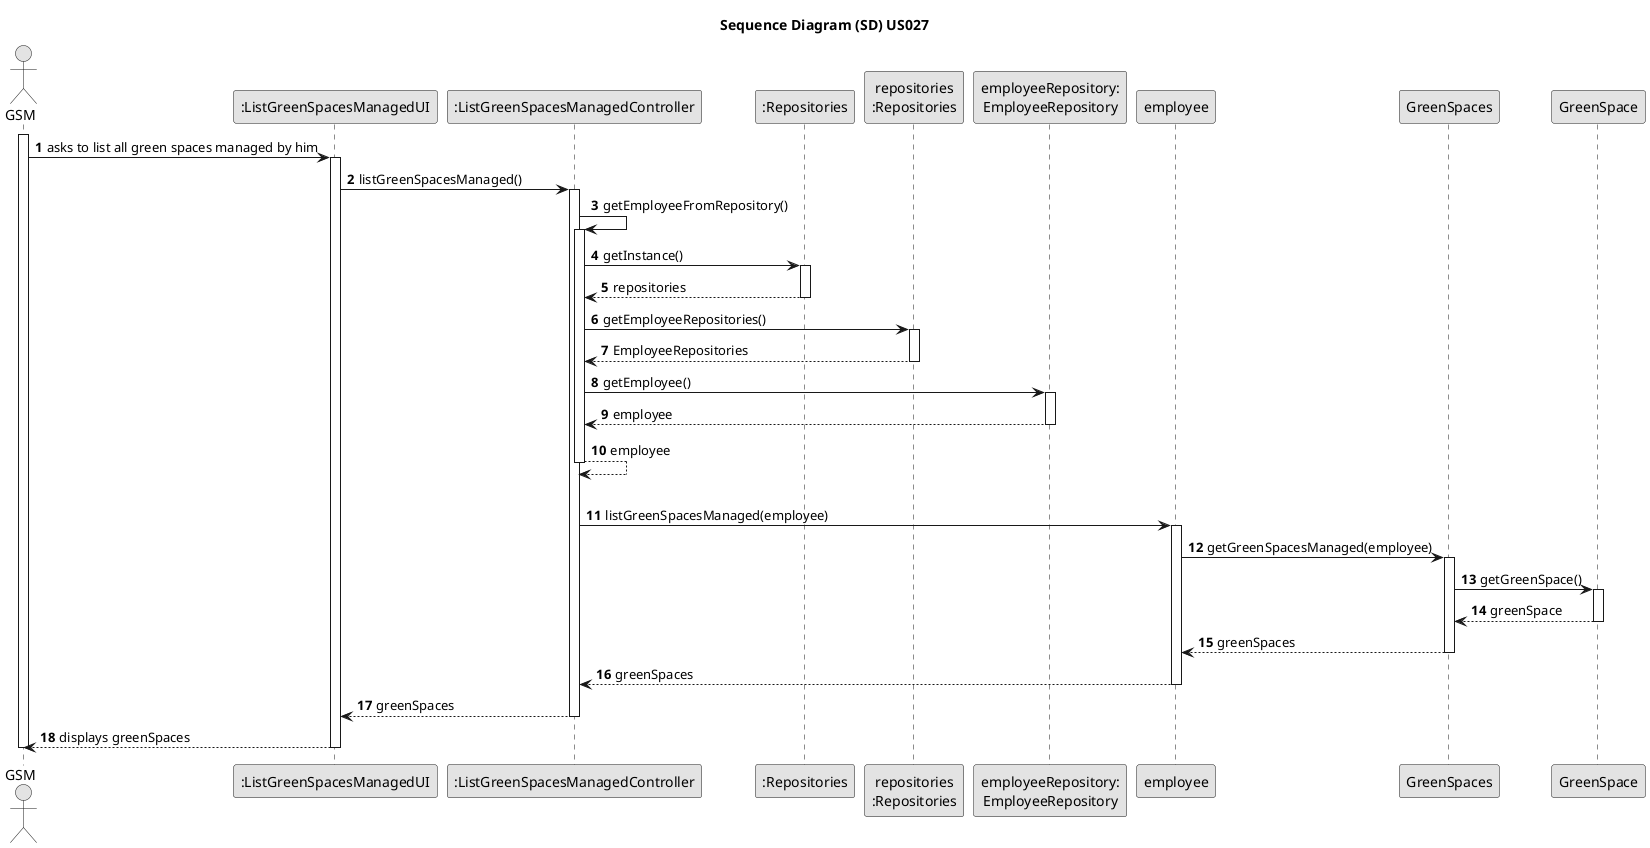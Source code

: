 @startuml
skinparam monochrome true
skinparam packageStyle rectangle
skinparam shadowing false

autonumber

title Sequence Diagram (SD) US027

'hide footbox
actor "GSM" as GSM
participant ":ListGreenSpacesManagedUI" as UI
participant ":ListGreenSpacesManagedController" as CTRL
participant ":Repositories" as RepositorySingleton
participant "repositories\n:Repositories" as PLAT
participant "employeeRepository:\nEmployeeRepository" as EmployeeRepository
participant "employee" as employee
participant "GreenSpaces" as GreenSpaces
participant "GreenSpace" as GreenSpace

activate GSM

        GSM -> UI : asks to list all green spaces managed by him

        activate UI

'            UI --> ADM : requests data (reference, description,  informal \n description, technical description, duration, cost)
            'create CTRL


            UI -> CTRL : listGreenSpacesManaged()
            activate CTRL

                CTRL->CTRL: getEmployeeFromRepository()

                    activate CTRL
                    CTRL -> RepositorySingleton : getInstance()
                    activate RepositorySingleton

                    RepositorySingleton --> CTRL : repositories
                    deactivate RepositorySingleton

                    CTRL -> PLAT : getEmployeeRepositories()
                    activate PLAT


                    PLAT --> CTRL : EmployeeRepositories
                    deactivate PLAT


                    CTRL -> EmployeeRepository: getEmployee()
                    activate EmployeeRepository
                    EmployeeRepository -->CTRL: employee
                    deactivate EmployeeRepository

                CTRL-->CTRL: employee
                deactivate CTRL

                |||











                CTRL -> "employee" : listGreenSpacesManaged(employee)
                    activate "employee"

                    "employee" ->"GreenSpaces" : getGreenSpacesManaged(employee)

                    activate GreenSpaces
                         GreenSpaces -> GreenSpace: getGreenSpace()
                         activate GreenSpace
                         GreenSpace --> GreenSpaces: greenSpace
                         deactivate GreenSpace
                         GreenSpaces -->employee: greenSpaces


                    deactivate GreenSpaces

                    "employee" --> CTRL: greenSpaces

                    deactivate "employee"








                    CTRL --> UI: greenSpaces
            deactivate CTRL
            UI --> GSM: displays greenSpaces
    deactivate UI

deactivate GSM

@enduml